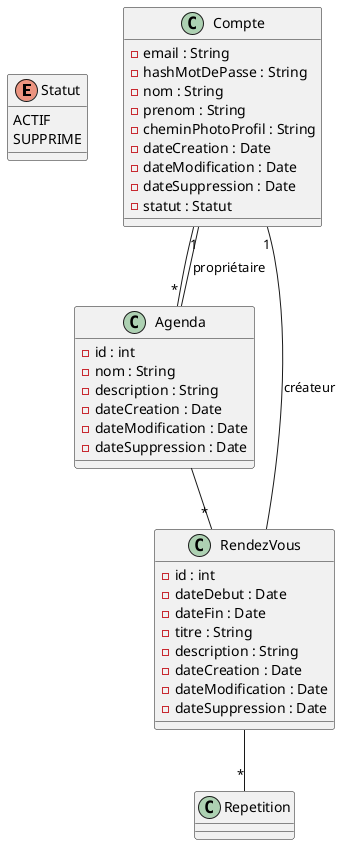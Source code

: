 @startuml
enum Statut {
    ACTIF
    SUPPRIME
}

class Compte {
    - email : String
    - hashMotDePasse : String
    - nom : String
    - prenom : String
    - cheminPhotoProfil : String
    - dateCreation : Date
    - dateModification : Date
    - dateSuppression : Date
    - statut : Statut
}

class Agenda {
    - id : int
    - nom : String
    - description : String
    - dateCreation : Date
    - dateModification : Date
    - dateSuppression : Date
}

Compte --"*" Agenda
Agenda --"1" Compte : propriétaire

class RendezVous {
    - id : int
    - dateDebut : Date
    - dateFin : Date
    - titre : String
    - description : String
    - dateCreation : Date
    - dateModification : Date
    - dateSuppression : Date
}

Agenda --"*" RendezVous
RendezVous --"1" Compte : créateur

class Repetition {
    
}

RendezVous --"*" Repetition
@enduml
